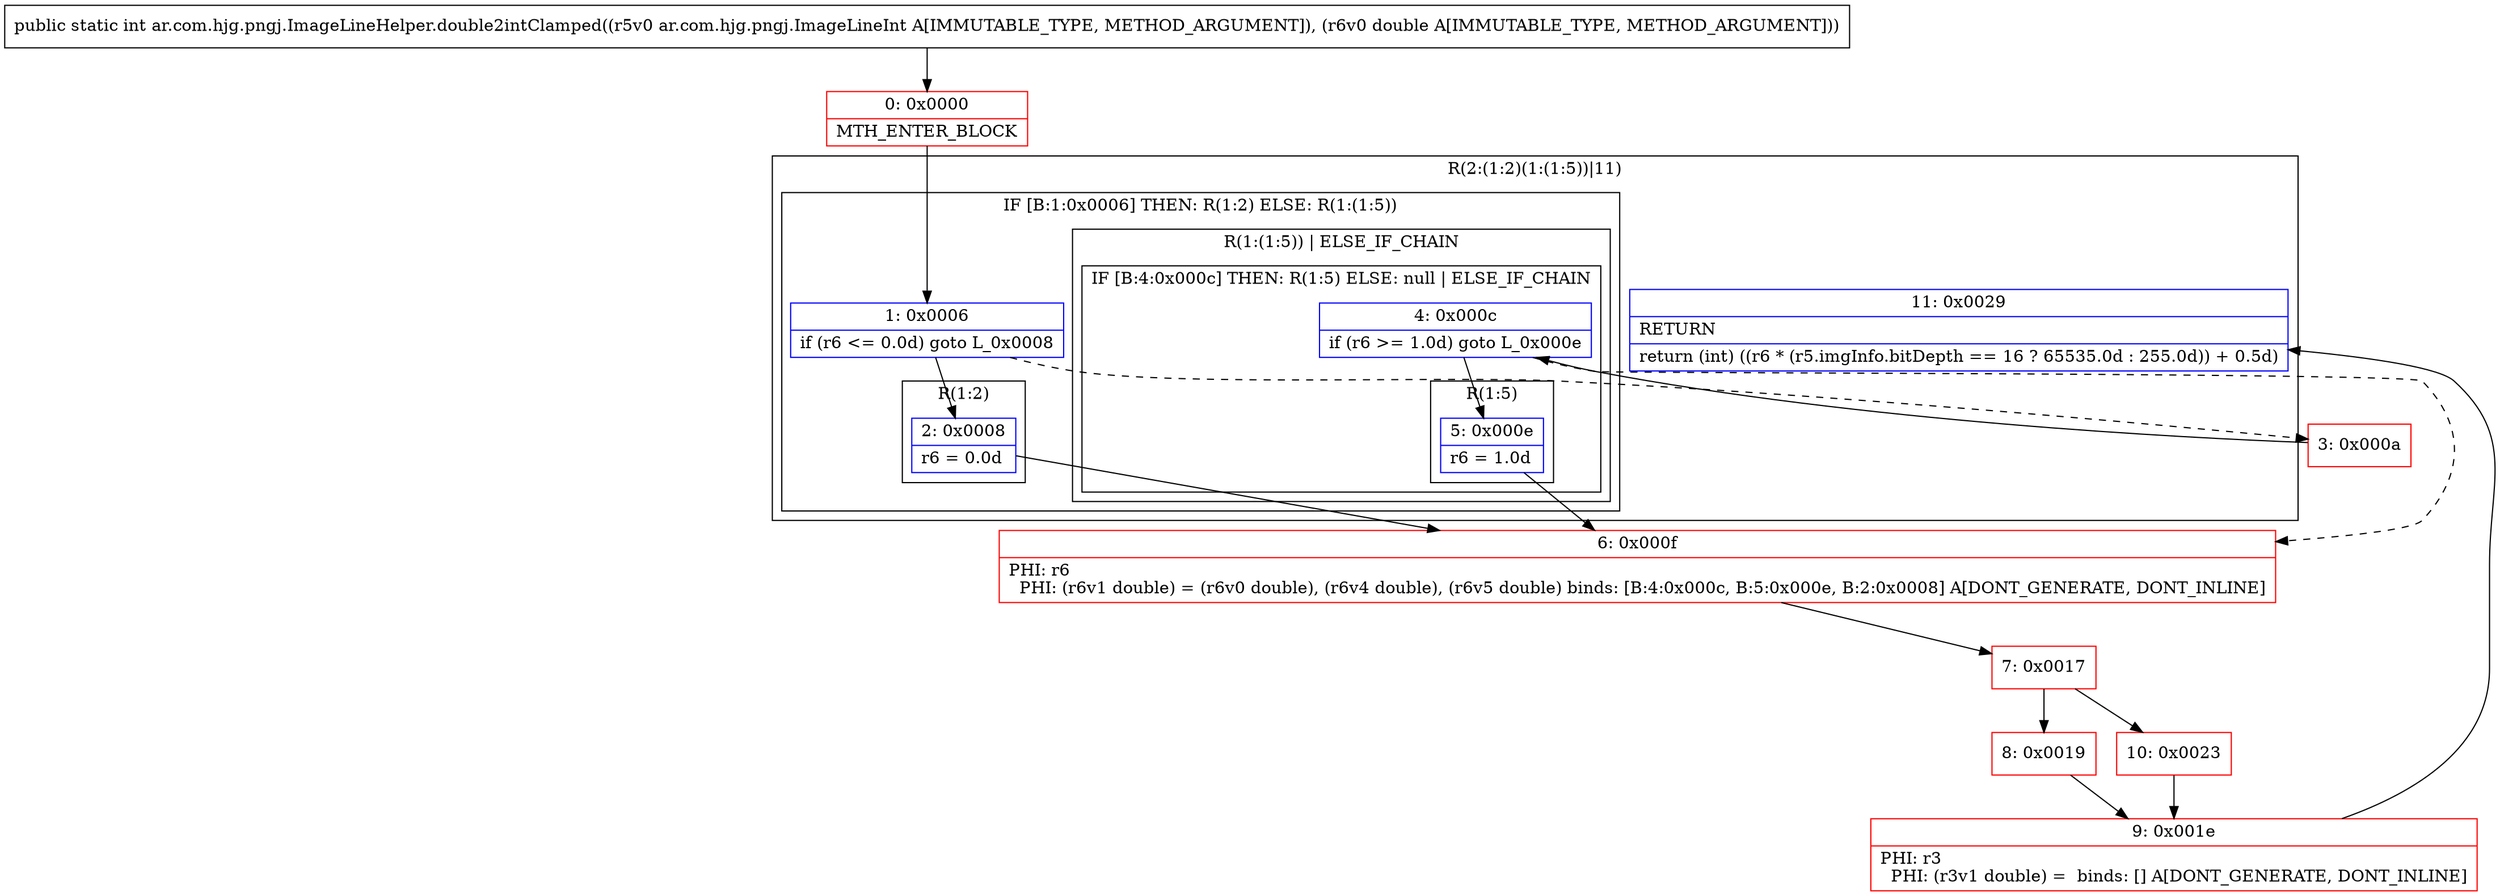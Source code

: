 digraph "CFG forar.com.hjg.pngj.ImageLineHelper.double2intClamped(Lar\/com\/hjg\/pngj\/ImageLineInt;D)I" {
subgraph cluster_Region_360569321 {
label = "R(2:(1:2)(1:(1:5))|11)";
node [shape=record,color=blue];
subgraph cluster_IfRegion_1505348329 {
label = "IF [B:1:0x0006] THEN: R(1:2) ELSE: R(1:(1:5))";
node [shape=record,color=blue];
Node_1 [shape=record,label="{1\:\ 0x0006|if (r6 \<= 0.0d) goto L_0x0008\l}"];
subgraph cluster_Region_353046006 {
label = "R(1:2)";
node [shape=record,color=blue];
Node_2 [shape=record,label="{2\:\ 0x0008|r6 = 0.0d\l}"];
}
subgraph cluster_Region_1190392896 {
label = "R(1:(1:5)) | ELSE_IF_CHAIN\l";
node [shape=record,color=blue];
subgraph cluster_IfRegion_1035653094 {
label = "IF [B:4:0x000c] THEN: R(1:5) ELSE: null | ELSE_IF_CHAIN\l";
node [shape=record,color=blue];
Node_4 [shape=record,label="{4\:\ 0x000c|if (r6 \>= 1.0d) goto L_0x000e\l}"];
subgraph cluster_Region_709076026 {
label = "R(1:5)";
node [shape=record,color=blue];
Node_5 [shape=record,label="{5\:\ 0x000e|r6 = 1.0d\l}"];
}
}
}
}
Node_11 [shape=record,label="{11\:\ 0x0029|RETURN\l|return (int) ((r6 * (r5.imgInfo.bitDepth == 16 ? 65535.0d : 255.0d)) + 0.5d)\l}"];
}
Node_0 [shape=record,color=red,label="{0\:\ 0x0000|MTH_ENTER_BLOCK\l}"];
Node_3 [shape=record,color=red,label="{3\:\ 0x000a}"];
Node_6 [shape=record,color=red,label="{6\:\ 0x000f|PHI: r6 \l  PHI: (r6v1 double) = (r6v0 double), (r6v4 double), (r6v5 double) binds: [B:4:0x000c, B:5:0x000e, B:2:0x0008] A[DONT_GENERATE, DONT_INLINE]\l}"];
Node_7 [shape=record,color=red,label="{7\:\ 0x0017}"];
Node_8 [shape=record,color=red,label="{8\:\ 0x0019}"];
Node_9 [shape=record,color=red,label="{9\:\ 0x001e|PHI: r3 \l  PHI: (r3v1 double) =  binds: [] A[DONT_GENERATE, DONT_INLINE]\l}"];
Node_10 [shape=record,color=red,label="{10\:\ 0x0023}"];
MethodNode[shape=record,label="{public static int ar.com.hjg.pngj.ImageLineHelper.double2intClamped((r5v0 ar.com.hjg.pngj.ImageLineInt A[IMMUTABLE_TYPE, METHOD_ARGUMENT]), (r6v0 double A[IMMUTABLE_TYPE, METHOD_ARGUMENT])) }"];
MethodNode -> Node_0;
Node_1 -> Node_2;
Node_1 -> Node_3[style=dashed];
Node_2 -> Node_6;
Node_4 -> Node_5;
Node_4 -> Node_6[style=dashed];
Node_5 -> Node_6;
Node_0 -> Node_1;
Node_3 -> Node_4;
Node_6 -> Node_7;
Node_7 -> Node_8;
Node_7 -> Node_10;
Node_8 -> Node_9;
Node_9 -> Node_11;
Node_10 -> Node_9;
}

